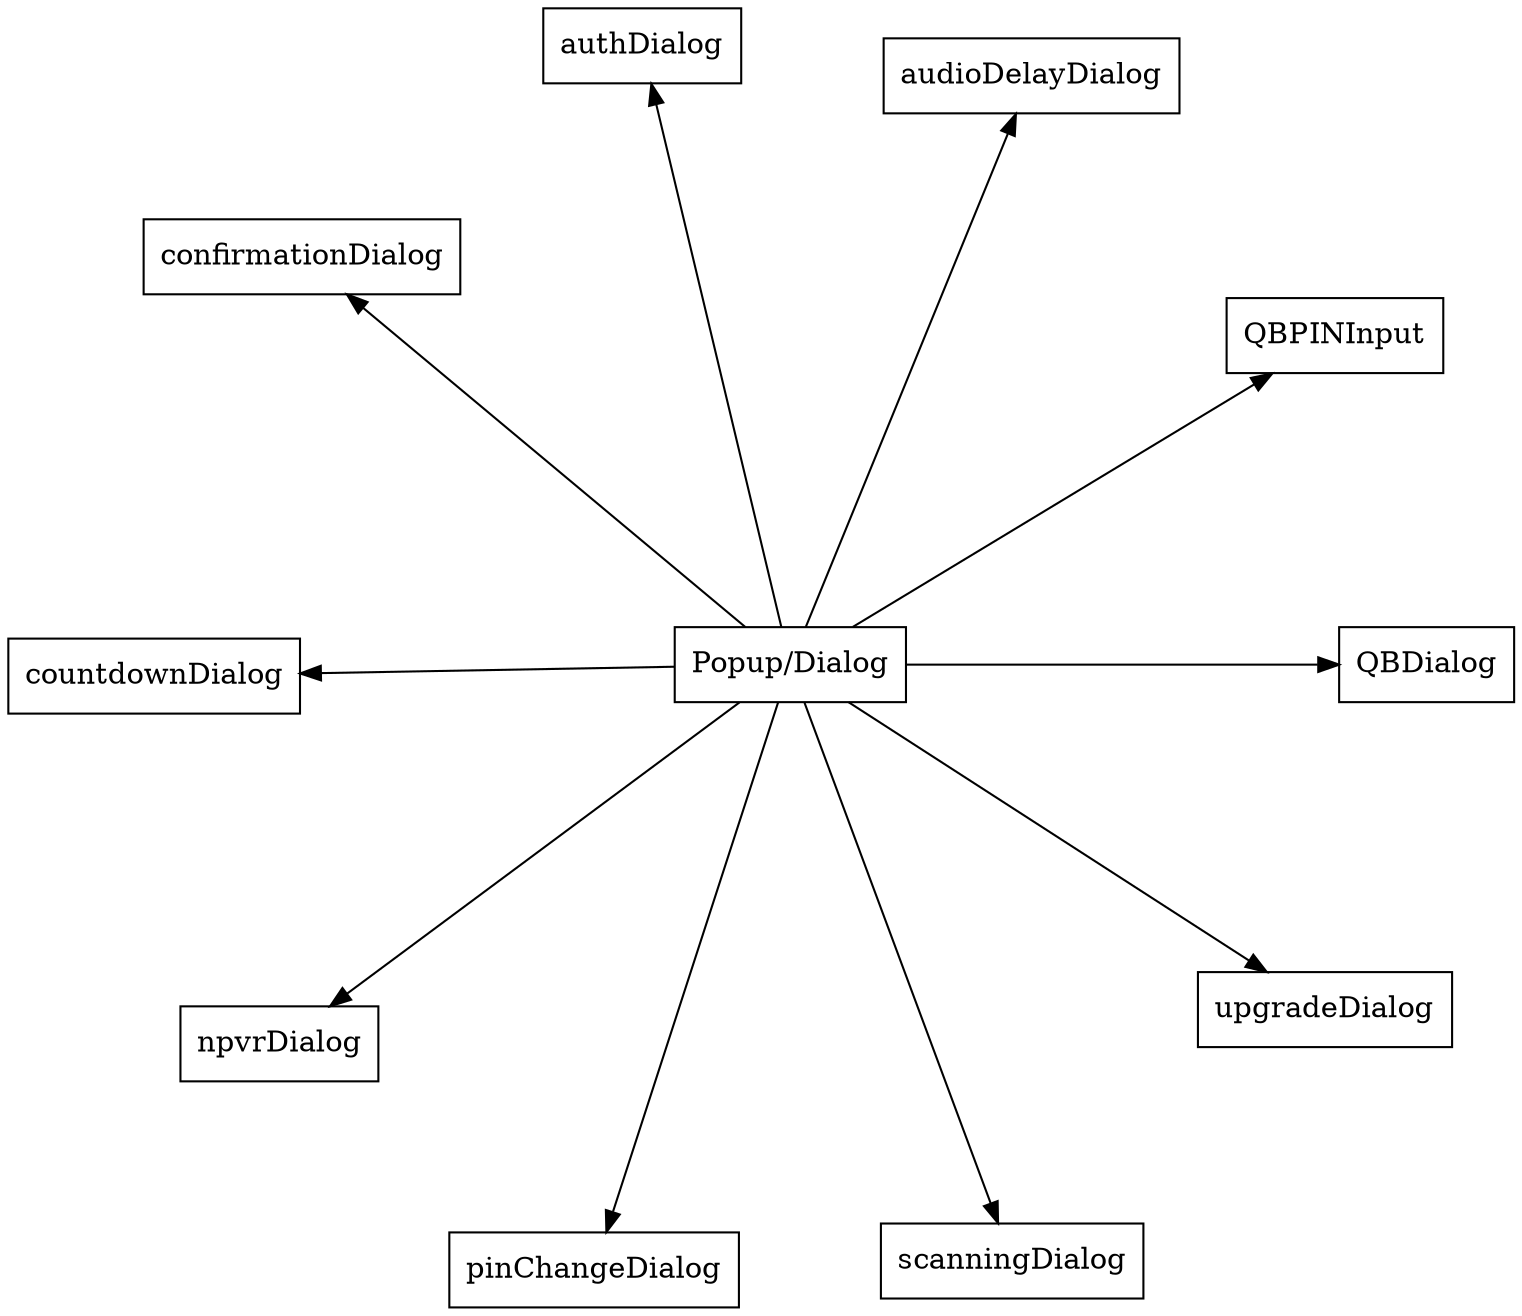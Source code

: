 digraph PopupWidgets {
    node [URL="\N.html" shape=box]
    graph [layout="circo"]
    PopupWidgets [label="Popup/Dialog" root=true]

    QBDialog
    QBPINInput
    audioDelayDialog
    authDialog
    confirmationDialog
    countdownDialog
    npvrDialog
    pinChangeDialog
    scanningDialog
    upgradeDialog

    PopupWidgets -> QBDialog
    PopupWidgets -> QBPINInput
    PopupWidgets -> audioDelayDialog
    PopupWidgets -> authDialog
    PopupWidgets -> confirmationDialog
    PopupWidgets -> countdownDialog
    PopupWidgets -> npvrDialog
    PopupWidgets -> pinChangeDialog
    PopupWidgets -> scanningDialog
    PopupWidgets -> upgradeDialog
}
